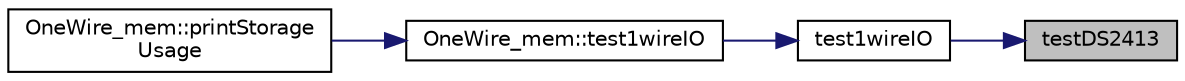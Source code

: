 digraph "testDS2413"
{
 // INTERACTIVE_SVG=YES
 // LATEX_PDF_SIZE
  edge [fontname="Helvetica",fontsize="10",labelfontname="Helvetica",labelfontsize="10"];
  node [fontname="Helvetica",fontsize="10",shape=record];
  rankdir="RL";
  Node1 [label="testDS2413",height=0.2,width=0.4,color="black", fillcolor="grey75", style="filled", fontcolor="black",tooltip=" "];
  Node1 -> Node2 [dir="back",color="midnightblue",fontsize="10",style="solid"];
  Node2 [label="test1wireIO",height=0.2,width=0.4,color="black", fillcolor="white", style="filled",URL="$1wire_8cpp.html#a93a8808362069ecaef566c7fda84a1b3",tooltip=" "];
  Node2 -> Node3 [dir="back",color="midnightblue",fontsize="10",style="solid"];
  Node3 [label="OneWire_mem::test1wireIO",height=0.2,width=0.4,color="black", fillcolor="white", style="filled",URL="$class_one_wire__mem.html#af56ea8aea5c4ef1c2c1463cf7f8a7d88",tooltip=" "];
  Node3 -> Node4 [dir="back",color="midnightblue",fontsize="10",style="solid"];
  Node4 [label="OneWire_mem::printStorage\lUsage",height=0.2,width=0.4,color="black", fillcolor="white", style="filled",URL="$class_one_wire__mem.html#af27c609b55b419df8178bb851a63c76f",tooltip="Print 1-wire eeprom(etc.) save slots."];
}
